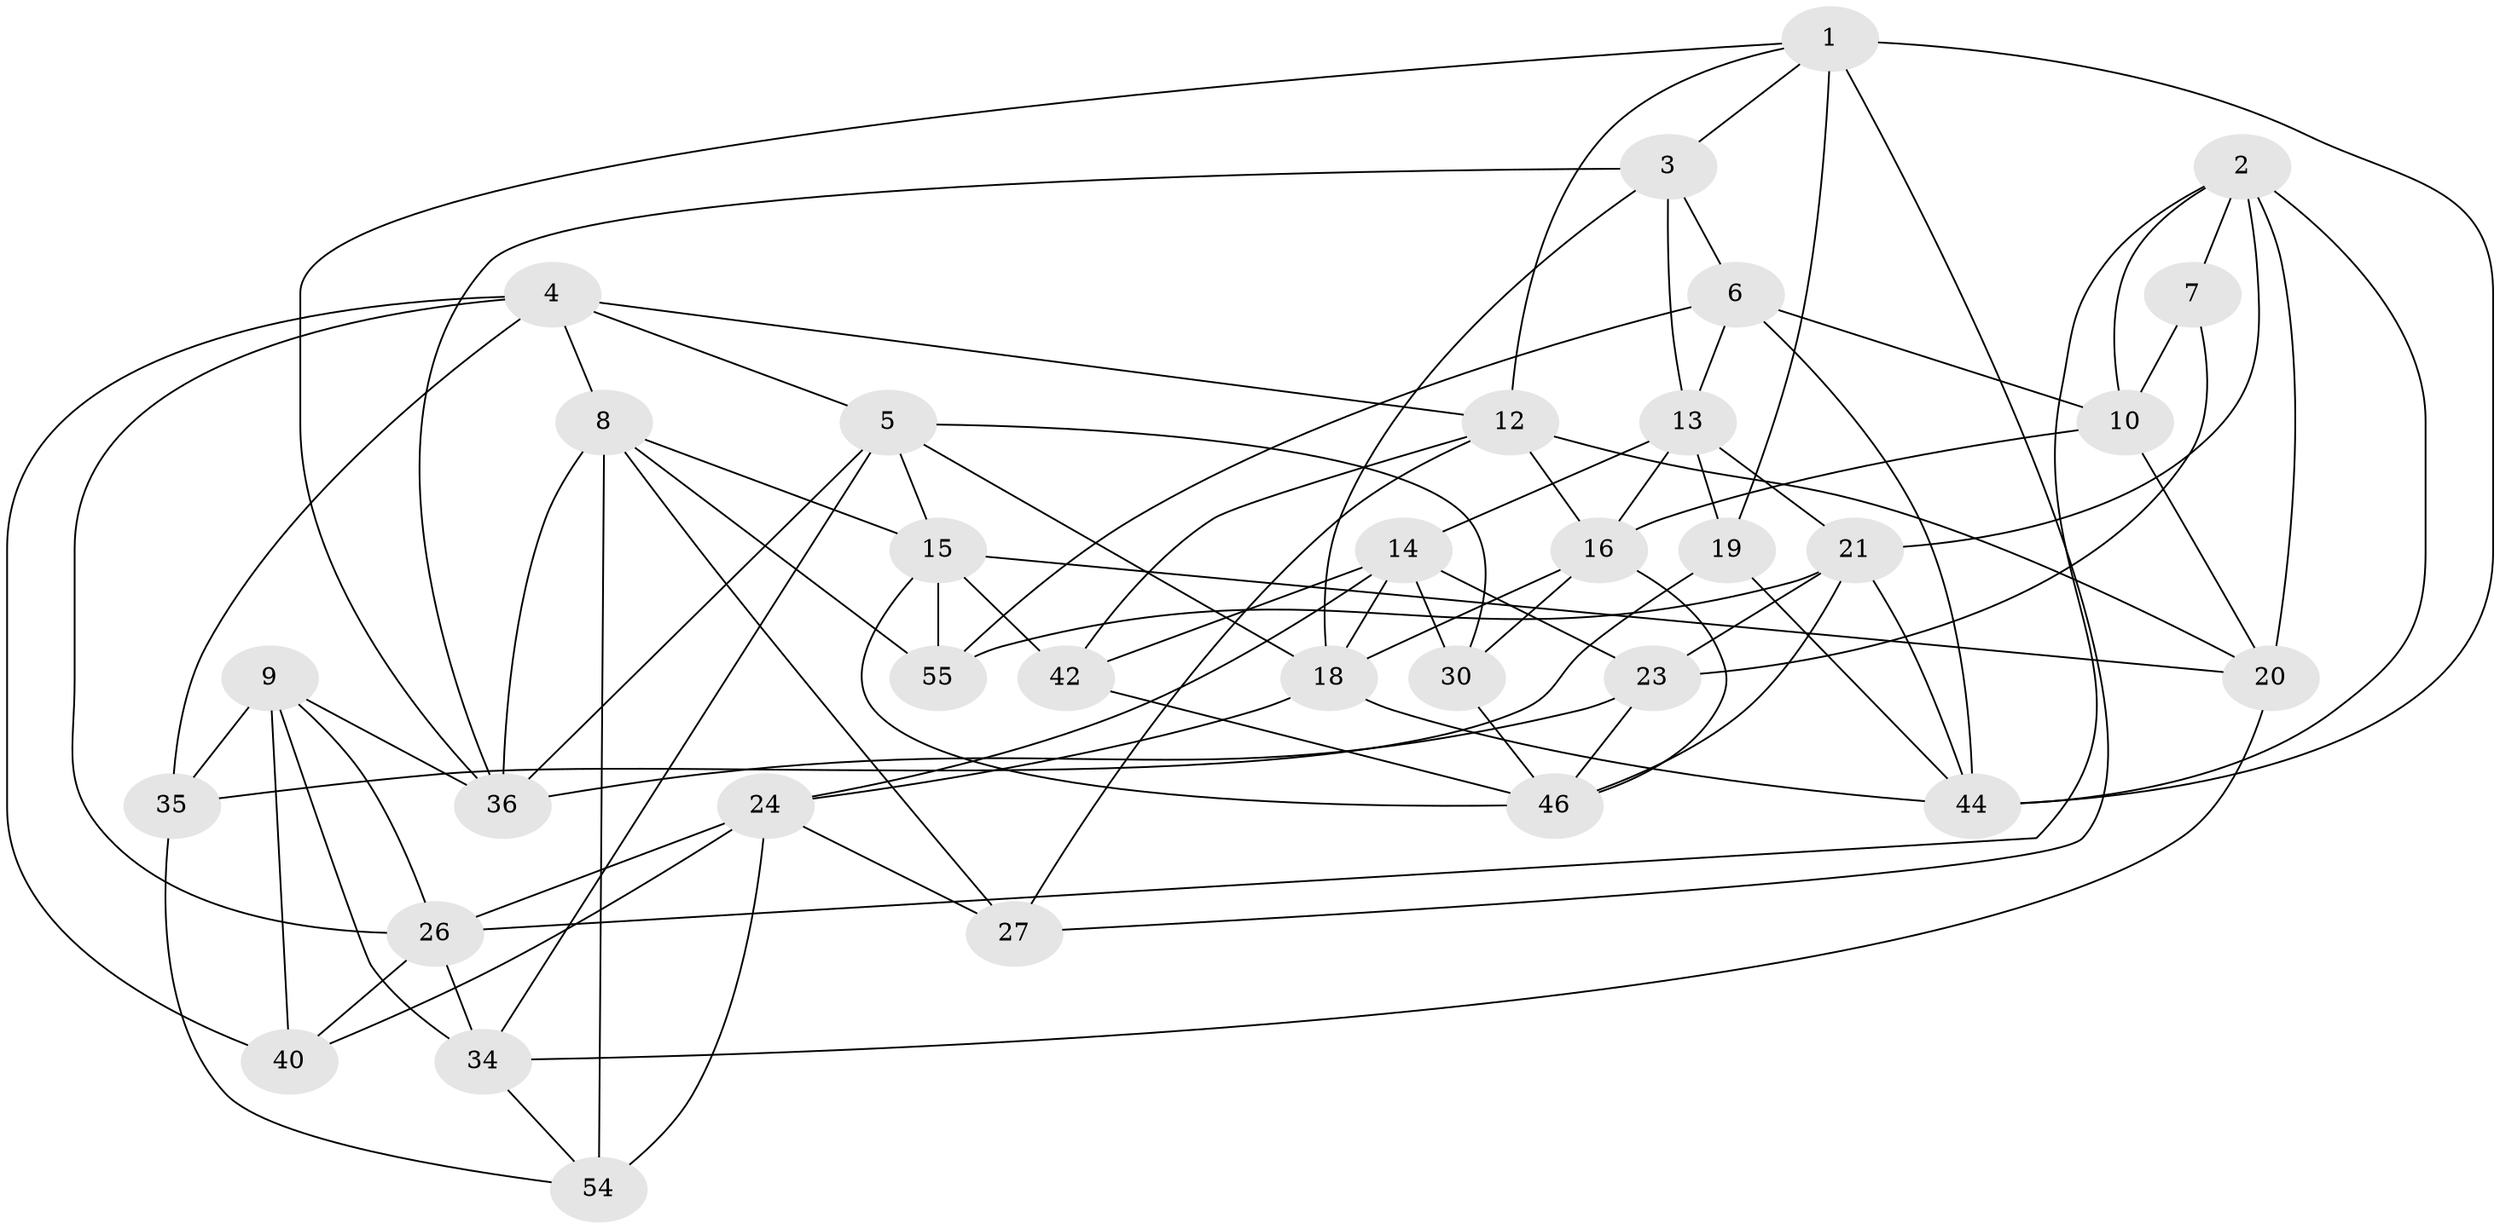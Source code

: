 // Generated by graph-tools (version 1.1) at 2025/24/03/03/25 07:24:23]
// undirected, 33 vertices, 86 edges
graph export_dot {
graph [start="1"]
  node [color=gray90,style=filled];
  1 [super="+47"];
  2 [super="+51"];
  3 [super="+22"];
  4 [super="+17"];
  5 [super="+25"];
  6 [super="+31"];
  7;
  8 [super="+48"];
  9 [super="+11"];
  10 [super="+29"];
  12 [super="+33"];
  13 [super="+28"];
  14 [super="+32"];
  15 [super="+39"];
  16 [super="+43"];
  18 [super="+52"];
  19;
  20 [super="+53"];
  21 [super="+37"];
  23 [super="+41"];
  24 [super="+49"];
  26 [super="+38"];
  27;
  30;
  34 [super="+56"];
  35;
  36 [super="+57"];
  40;
  42;
  44 [super="+45"];
  46 [super="+50"];
  54;
  55;
  1 -- 36;
  1 -- 19;
  1 -- 27;
  1 -- 44;
  1 -- 3;
  1 -- 12;
  2 -- 10;
  2 -- 26;
  2 -- 20;
  2 -- 7;
  2 -- 21;
  2 -- 44;
  3 -- 6 [weight=2];
  3 -- 13;
  3 -- 18;
  3 -- 36;
  4 -- 5;
  4 -- 8;
  4 -- 40;
  4 -- 26;
  4 -- 35;
  4 -- 12;
  5 -- 15;
  5 -- 30;
  5 -- 36;
  5 -- 34;
  5 -- 18;
  6 -- 13;
  6 -- 44;
  6 -- 55;
  6 -- 10;
  7 -- 23 [weight=2];
  7 -- 10;
  8 -- 36;
  8 -- 54;
  8 -- 15;
  8 -- 27;
  8 -- 55;
  9 -- 34 [weight=2];
  9 -- 35;
  9 -- 26;
  9 -- 40;
  9 -- 36;
  10 -- 20 [weight=2];
  10 -- 16;
  12 -- 27;
  12 -- 16;
  12 -- 20;
  12 -- 42;
  13 -- 14;
  13 -- 19;
  13 -- 16;
  13 -- 21;
  14 -- 24;
  14 -- 18;
  14 -- 42;
  14 -- 23;
  14 -- 30;
  15 -- 42;
  15 -- 55;
  15 -- 46;
  15 -- 20;
  16 -- 30;
  16 -- 18;
  16 -- 46;
  18 -- 44;
  18 -- 24;
  19 -- 44;
  19 -- 35;
  20 -- 34;
  21 -- 55;
  21 -- 23;
  21 -- 44;
  21 -- 46;
  23 -- 46;
  23 -- 36;
  24 -- 27;
  24 -- 26;
  24 -- 40;
  24 -- 54;
  26 -- 34;
  26 -- 40;
  30 -- 46;
  34 -- 54;
  35 -- 54;
  42 -- 46;
}
